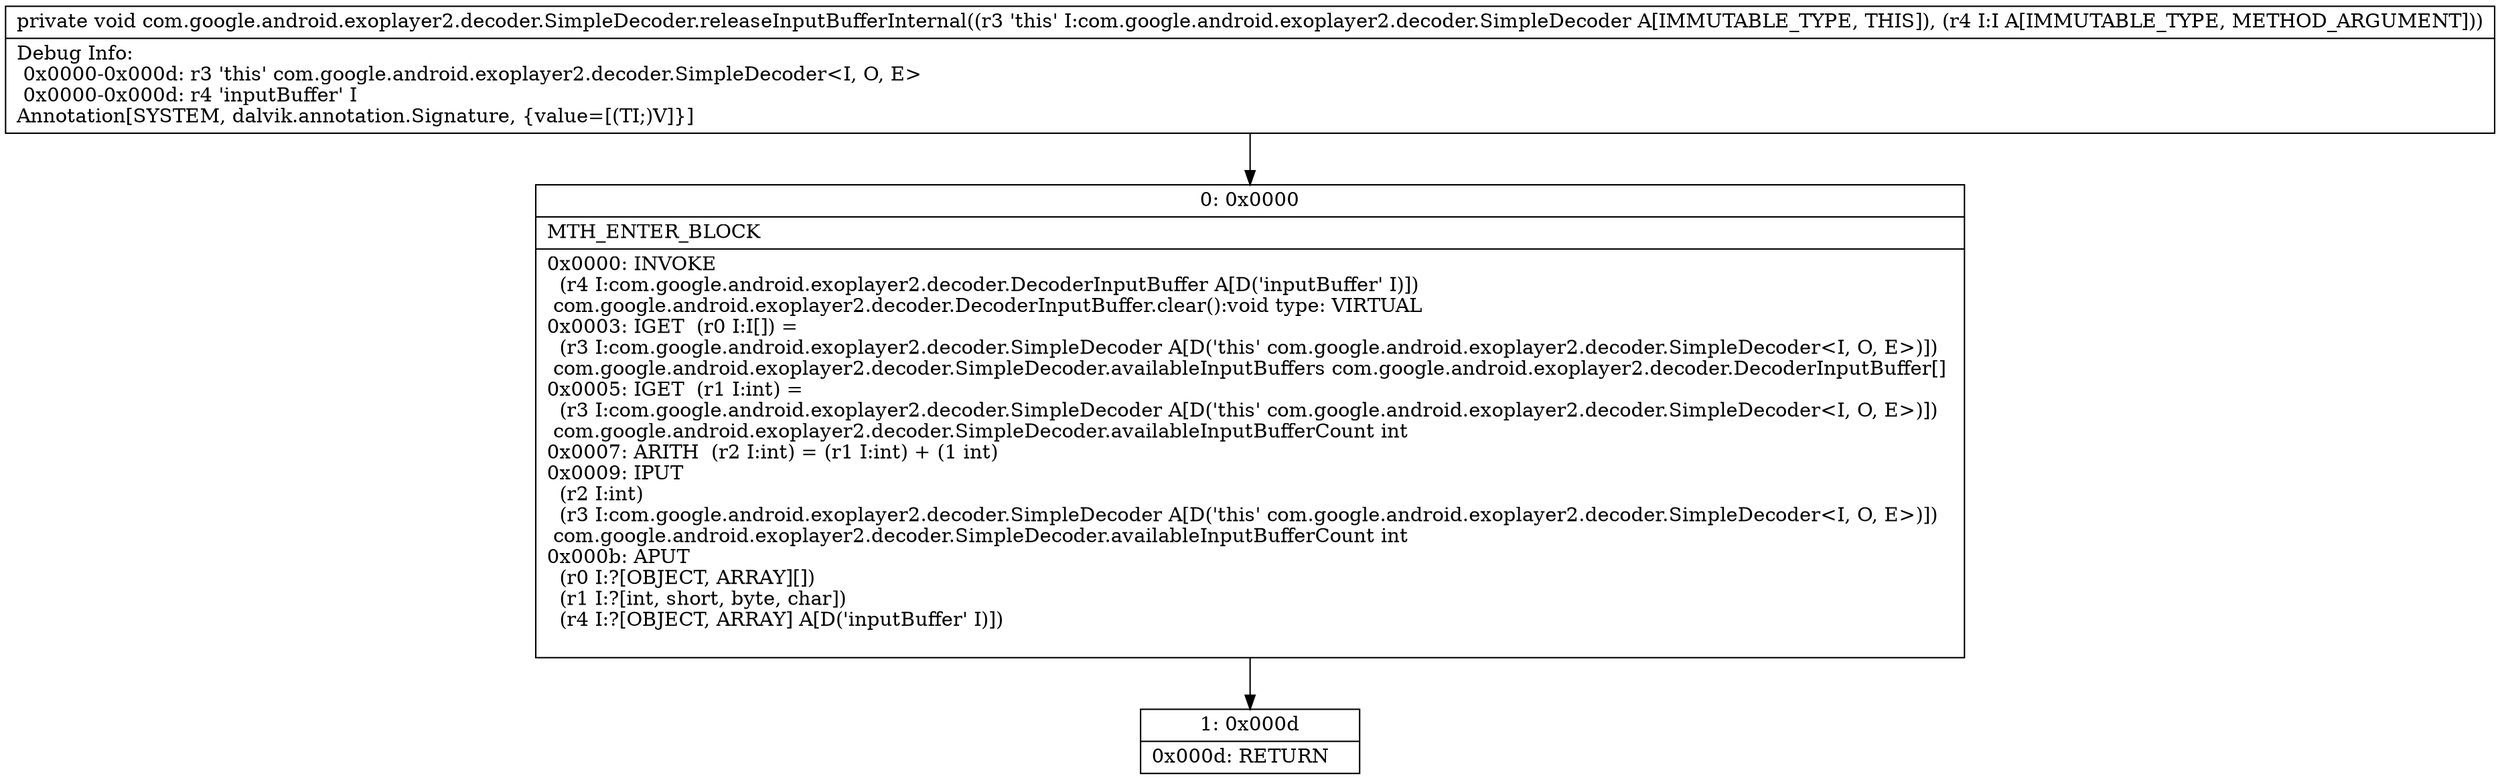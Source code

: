 digraph "CFG forcom.google.android.exoplayer2.decoder.SimpleDecoder.releaseInputBufferInternal(Lcom\/google\/android\/exoplayer2\/decoder\/DecoderInputBuffer;)V" {
Node_0 [shape=record,label="{0\:\ 0x0000|MTH_ENTER_BLOCK\l|0x0000: INVOKE  \l  (r4 I:com.google.android.exoplayer2.decoder.DecoderInputBuffer A[D('inputBuffer' I)])\l com.google.android.exoplayer2.decoder.DecoderInputBuffer.clear():void type: VIRTUAL \l0x0003: IGET  (r0 I:I[]) = \l  (r3 I:com.google.android.exoplayer2.decoder.SimpleDecoder A[D('this' com.google.android.exoplayer2.decoder.SimpleDecoder\<I, O, E\>)])\l com.google.android.exoplayer2.decoder.SimpleDecoder.availableInputBuffers com.google.android.exoplayer2.decoder.DecoderInputBuffer[] \l0x0005: IGET  (r1 I:int) = \l  (r3 I:com.google.android.exoplayer2.decoder.SimpleDecoder A[D('this' com.google.android.exoplayer2.decoder.SimpleDecoder\<I, O, E\>)])\l com.google.android.exoplayer2.decoder.SimpleDecoder.availableInputBufferCount int \l0x0007: ARITH  (r2 I:int) = (r1 I:int) + (1 int) \l0x0009: IPUT  \l  (r2 I:int)\l  (r3 I:com.google.android.exoplayer2.decoder.SimpleDecoder A[D('this' com.google.android.exoplayer2.decoder.SimpleDecoder\<I, O, E\>)])\l com.google.android.exoplayer2.decoder.SimpleDecoder.availableInputBufferCount int \l0x000b: APUT  \l  (r0 I:?[OBJECT, ARRAY][])\l  (r1 I:?[int, short, byte, char])\l  (r4 I:?[OBJECT, ARRAY] A[D('inputBuffer' I)])\l \l}"];
Node_1 [shape=record,label="{1\:\ 0x000d|0x000d: RETURN   \l}"];
MethodNode[shape=record,label="{private void com.google.android.exoplayer2.decoder.SimpleDecoder.releaseInputBufferInternal((r3 'this' I:com.google.android.exoplayer2.decoder.SimpleDecoder A[IMMUTABLE_TYPE, THIS]), (r4 I:I A[IMMUTABLE_TYPE, METHOD_ARGUMENT]))  | Debug Info:\l  0x0000\-0x000d: r3 'this' com.google.android.exoplayer2.decoder.SimpleDecoder\<I, O, E\>\l  0x0000\-0x000d: r4 'inputBuffer' I\lAnnotation[SYSTEM, dalvik.annotation.Signature, \{value=[(TI;)V]\}]\l}"];
MethodNode -> Node_0;
Node_0 -> Node_1;
}


